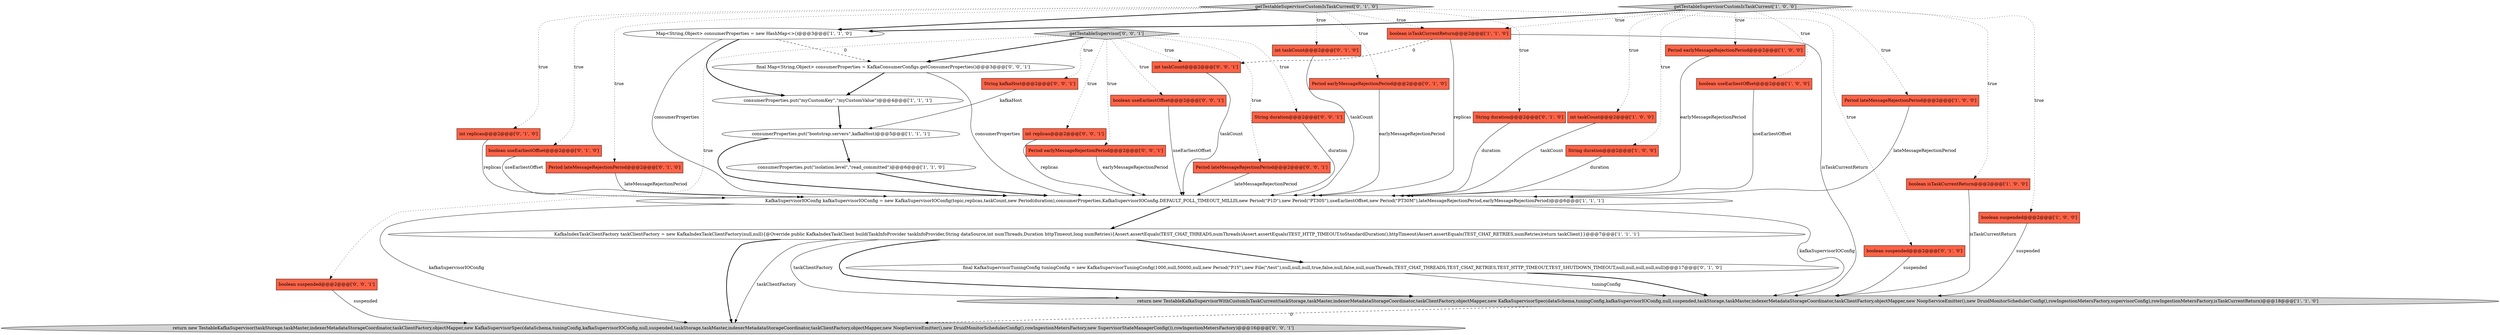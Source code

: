 digraph {
30 [style = filled, label = "String kafkaHost@@@2@@@['0', '0', '1']", fillcolor = tomato, shape = box image = "AAA0AAABBB3BBB"];
24 [style = filled, label = "int taskCount@@@2@@@['0', '1', '0']", fillcolor = tomato, shape = box image = "AAA0AAABBB2BBB"];
21 [style = filled, label = "Period earlyMessageRejectionPeriod@@@2@@@['0', '1', '0']", fillcolor = tomato, shape = box image = "AAA0AAABBB2BBB"];
2 [style = filled, label = "int taskCount@@@2@@@['1', '0', '0']", fillcolor = tomato, shape = box image = "AAA0AAABBB1BBB"];
8 [style = filled, label = "consumerProperties.put(\"isolation.level\",\"read_committed\")@@@6@@@['1', '1', '0']", fillcolor = white, shape = ellipse image = "AAA0AAABBB1BBB"];
27 [style = filled, label = "boolean useEarliestOffset@@@2@@@['0', '0', '1']", fillcolor = tomato, shape = box image = "AAA0AAABBB3BBB"];
26 [style = filled, label = "String duration@@@2@@@['0', '0', '1']", fillcolor = tomato, shape = box image = "AAA0AAABBB3BBB"];
25 [style = filled, label = "int replicas@@@2@@@['0', '0', '1']", fillcolor = tomato, shape = box image = "AAA0AAABBB3BBB"];
33 [style = filled, label = "boolean suspended@@@2@@@['0', '0', '1']", fillcolor = tomato, shape = box image = "AAA0AAABBB3BBB"];
6 [style = filled, label = "consumerProperties.put(\"myCustomKey\",\"myCustomValue\")@@@4@@@['1', '1', '1']", fillcolor = white, shape = ellipse image = "AAA0AAABBB1BBB"];
31 [style = filled, label = "final Map<String,Object> consumerProperties = KafkaConsumerConfigs.getConsumerProperties()@@@3@@@['0', '0', '1']", fillcolor = white, shape = ellipse image = "AAA0AAABBB3BBB"];
34 [style = filled, label = "Period earlyMessageRejectionPeriod@@@2@@@['0', '0', '1']", fillcolor = tomato, shape = box image = "AAA0AAABBB3BBB"];
9 [style = filled, label = "String duration@@@2@@@['1', '0', '0']", fillcolor = tomato, shape = box image = "AAA0AAABBB1BBB"];
12 [style = filled, label = "return new TestableKafkaSupervisorWithCustomIsTaskCurrent(taskStorage,taskMaster,indexerMetadataStorageCoordinator,taskClientFactory,objectMapper,new KafkaSupervisorSpec(dataSchema,tuningConfig,kafkaSupervisorIOConfig,null,suspended,taskStorage,taskMaster,indexerMetadataStorageCoordinator,taskClientFactory,objectMapper,new NoopServiceEmitter(),new DruidMonitorSchedulerConfig(),rowIngestionMetersFactory,supervisorConfig),rowIngestionMetersFactory,isTaskCurrentReturn)@@@18@@@['1', '1', '0']", fillcolor = lightgray, shape = ellipse image = "AAA0AAABBB1BBB"];
15 [style = filled, label = "boolean isTaskCurrentReturn@@@2@@@['1', '1', '0']", fillcolor = tomato, shape = box image = "AAA0AAABBB1BBB"];
22 [style = filled, label = "String duration@@@2@@@['0', '1', '0']", fillcolor = tomato, shape = box image = "AAA0AAABBB2BBB"];
5 [style = filled, label = "Period earlyMessageRejectionPeriod@@@2@@@['1', '0', '0']", fillcolor = tomato, shape = box image = "AAA0AAABBB1BBB"];
29 [style = filled, label = "Period lateMessageRejectionPeriod@@@2@@@['0', '0', '1']", fillcolor = tomato, shape = box image = "AAA0AAABBB3BBB"];
23 [style = filled, label = "getTestableSupervisorCustomIsTaskCurrent['0', '1', '0']", fillcolor = lightgray, shape = diamond image = "AAA0AAABBB2BBB"];
35 [style = filled, label = "int taskCount@@@2@@@['0', '0', '1']", fillcolor = tomato, shape = box image = "AAA0AAABBB3BBB"];
18 [style = filled, label = "final KafkaSupervisorTuningConfig tuningConfig = new KafkaSupervisorTuningConfig(1000,null,50000,null,new Period(\"P1Y\"),new File(\"/test\"),null,null,null,true,false,null,false,null,numThreads,TEST_CHAT_THREADS,TEST_CHAT_RETRIES,TEST_HTTP_TIMEOUT,TEST_SHUTDOWN_TIMEOUT,null,null,null,null,null)@@@17@@@['0', '1', '0']", fillcolor = white, shape = ellipse image = "AAA1AAABBB2BBB"];
10 [style = filled, label = "boolean isTaskCurrentReturn@@@2@@@['1', '0', '0']", fillcolor = tomato, shape = box image = "AAA0AAABBB1BBB"];
14 [style = filled, label = "getTestableSupervisorCustomIsTaskCurrent['1', '0', '0']", fillcolor = lightgray, shape = diamond image = "AAA0AAABBB1BBB"];
32 [style = filled, label = "return new TestableKafkaSupervisor(taskStorage,taskMaster,indexerMetadataStorageCoordinator,taskClientFactory,objectMapper,new KafkaSupervisorSpec(dataSchema,tuningConfig,kafkaSupervisorIOConfig,null,suspended,taskStorage,taskMaster,indexerMetadataStorageCoordinator,taskClientFactory,objectMapper,new NoopServiceEmitter(),new DruidMonitorSchedulerConfig(),rowIngestionMetersFactory,new SupervisorStateManagerConfig()),rowIngestionMetersFactory)@@@16@@@['0', '0', '1']", fillcolor = lightgray, shape = ellipse image = "AAA0AAABBB3BBB"];
20 [style = filled, label = "int replicas@@@2@@@['0', '1', '0']", fillcolor = tomato, shape = box image = "AAA0AAABBB2BBB"];
0 [style = filled, label = "boolean useEarliestOffset@@@2@@@['1', '0', '0']", fillcolor = tomato, shape = box image = "AAA0AAABBB1BBB"];
17 [style = filled, label = "boolean useEarliestOffset@@@2@@@['0', '1', '0']", fillcolor = tomato, shape = box image = "AAA0AAABBB2BBB"];
7 [style = filled, label = "KafkaSupervisorIOConfig kafkaSupervisorIOConfig = new KafkaSupervisorIOConfig(topic,replicas,taskCount,new Period(duration),consumerProperties,KafkaSupervisorIOConfig.DEFAULT_POLL_TIMEOUT_MILLIS,new Period(\"P1D\"),new Period(\"PT30S\"),useEarliestOffset,new Period(\"PT30M\"),lateMessageRejectionPeriod,earlyMessageRejectionPeriod)@@@6@@@['1', '1', '1']", fillcolor = white, shape = ellipse image = "AAA0AAABBB1BBB"];
4 [style = filled, label = "KafkaIndexTaskClientFactory taskClientFactory = new KafkaIndexTaskClientFactory(null,null){@Override public KafkaIndexTaskClient build(TaskInfoProvider taskInfoProvider,String dataSource,int numThreads,Duration httpTimeout,long numRetries){Assert.assertEquals(TEST_CHAT_THREADS,numThreads)Assert.assertEquals(TEST_HTTP_TIMEOUT.toStandardDuration(),httpTimeout)Assert.assertEquals(TEST_CHAT_RETRIES,numRetries)return taskClient}}@@@7@@@['1', '1', '1']", fillcolor = white, shape = ellipse image = "AAA0AAABBB1BBB"];
1 [style = filled, label = "boolean suspended@@@2@@@['1', '0', '0']", fillcolor = tomato, shape = box image = "AAA0AAABBB1BBB"];
13 [style = filled, label = "consumerProperties.put(\"bootstrap.servers\",kafkaHost)@@@5@@@['1', '1', '1']", fillcolor = white, shape = ellipse image = "AAA0AAABBB1BBB"];
16 [style = filled, label = "Period lateMessageRejectionPeriod@@@2@@@['0', '1', '0']", fillcolor = tomato, shape = box image = "AAA0AAABBB2BBB"];
28 [style = filled, label = "getTestableSupervisor['0', '0', '1']", fillcolor = lightgray, shape = diamond image = "AAA0AAABBB3BBB"];
11 [style = filled, label = "Map<String,Object> consumerProperties = new HashMap<>()@@@3@@@['1', '1', '0']", fillcolor = white, shape = ellipse image = "AAA0AAABBB1BBB"];
3 [style = filled, label = "Period lateMessageRejectionPeriod@@@2@@@['1', '0', '0']", fillcolor = tomato, shape = box image = "AAA0AAABBB1BBB"];
19 [style = filled, label = "boolean suspended@@@2@@@['0', '1', '0']", fillcolor = tomato, shape = box image = "AAA0AAABBB2BBB"];
7->12 [style = solid, label="kafkaSupervisorIOConfig"];
28->31 [style = bold, label=""];
11->31 [style = dashed, label="0"];
26->7 [style = solid, label="duration"];
14->0 [style = dotted, label="true"];
13->7 [style = bold, label=""];
15->12 [style = solid, label="isTaskCurrentReturn"];
31->7 [style = solid, label="consumerProperties"];
28->33 [style = dotted, label="true"];
14->5 [style = dotted, label="true"];
28->26 [style = dotted, label="true"];
14->3 [style = dotted, label="true"];
19->12 [style = solid, label="suspended"];
0->7 [style = solid, label="useEarliestOffset"];
14->1 [style = dotted, label="true"];
23->20 [style = dotted, label="true"];
1->12 [style = solid, label="suspended"];
4->32 [style = bold, label=""];
23->19 [style = dotted, label="true"];
7->32 [style = solid, label="kafkaSupervisorIOConfig"];
28->35 [style = dotted, label="true"];
4->32 [style = solid, label="taskClientFactory"];
23->24 [style = dotted, label="true"];
23->15 [style = dotted, label="true"];
6->13 [style = bold, label=""];
23->11 [style = bold, label=""];
9->7 [style = solid, label="duration"];
11->6 [style = bold, label=""];
4->12 [style = solid, label="taskClientFactory"];
10->12 [style = solid, label="isTaskCurrentReturn"];
24->7 [style = solid, label="taskCount"];
14->11 [style = bold, label=""];
28->27 [style = dotted, label="true"];
34->7 [style = solid, label="earlyMessageRejectionPeriod"];
2->7 [style = solid, label="taskCount"];
28->34 [style = dotted, label="true"];
35->7 [style = solid, label="taskCount"];
28->30 [style = dotted, label="true"];
18->12 [style = solid, label="tuningConfig"];
3->7 [style = solid, label="lateMessageRejectionPeriod"];
23->22 [style = dotted, label="true"];
27->7 [style = solid, label="useEarliestOffset"];
14->15 [style = dotted, label="true"];
28->25 [style = dotted, label="true"];
31->6 [style = bold, label=""];
23->17 [style = dotted, label="true"];
15->7 [style = solid, label="replicas"];
7->4 [style = bold, label=""];
23->21 [style = dotted, label="true"];
11->7 [style = solid, label="consumerProperties"];
22->7 [style = solid, label="duration"];
29->7 [style = solid, label="lateMessageRejectionPeriod"];
4->12 [style = bold, label=""];
33->32 [style = solid, label="suspended"];
14->2 [style = dotted, label="true"];
14->10 [style = dotted, label="true"];
8->7 [style = bold, label=""];
21->7 [style = solid, label="earlyMessageRejectionPeriod"];
13->8 [style = bold, label=""];
18->12 [style = bold, label=""];
17->7 [style = solid, label="useEarliestOffset"];
16->7 [style = solid, label="lateMessageRejectionPeriod"];
30->13 [style = solid, label="kafkaHost"];
25->7 [style = solid, label="replicas"];
23->16 [style = dotted, label="true"];
28->29 [style = dotted, label="true"];
5->7 [style = solid, label="earlyMessageRejectionPeriod"];
12->32 [style = dashed, label="0"];
4->18 [style = bold, label=""];
15->35 [style = dashed, label="0"];
20->7 [style = solid, label="replicas"];
14->9 [style = dotted, label="true"];
}
